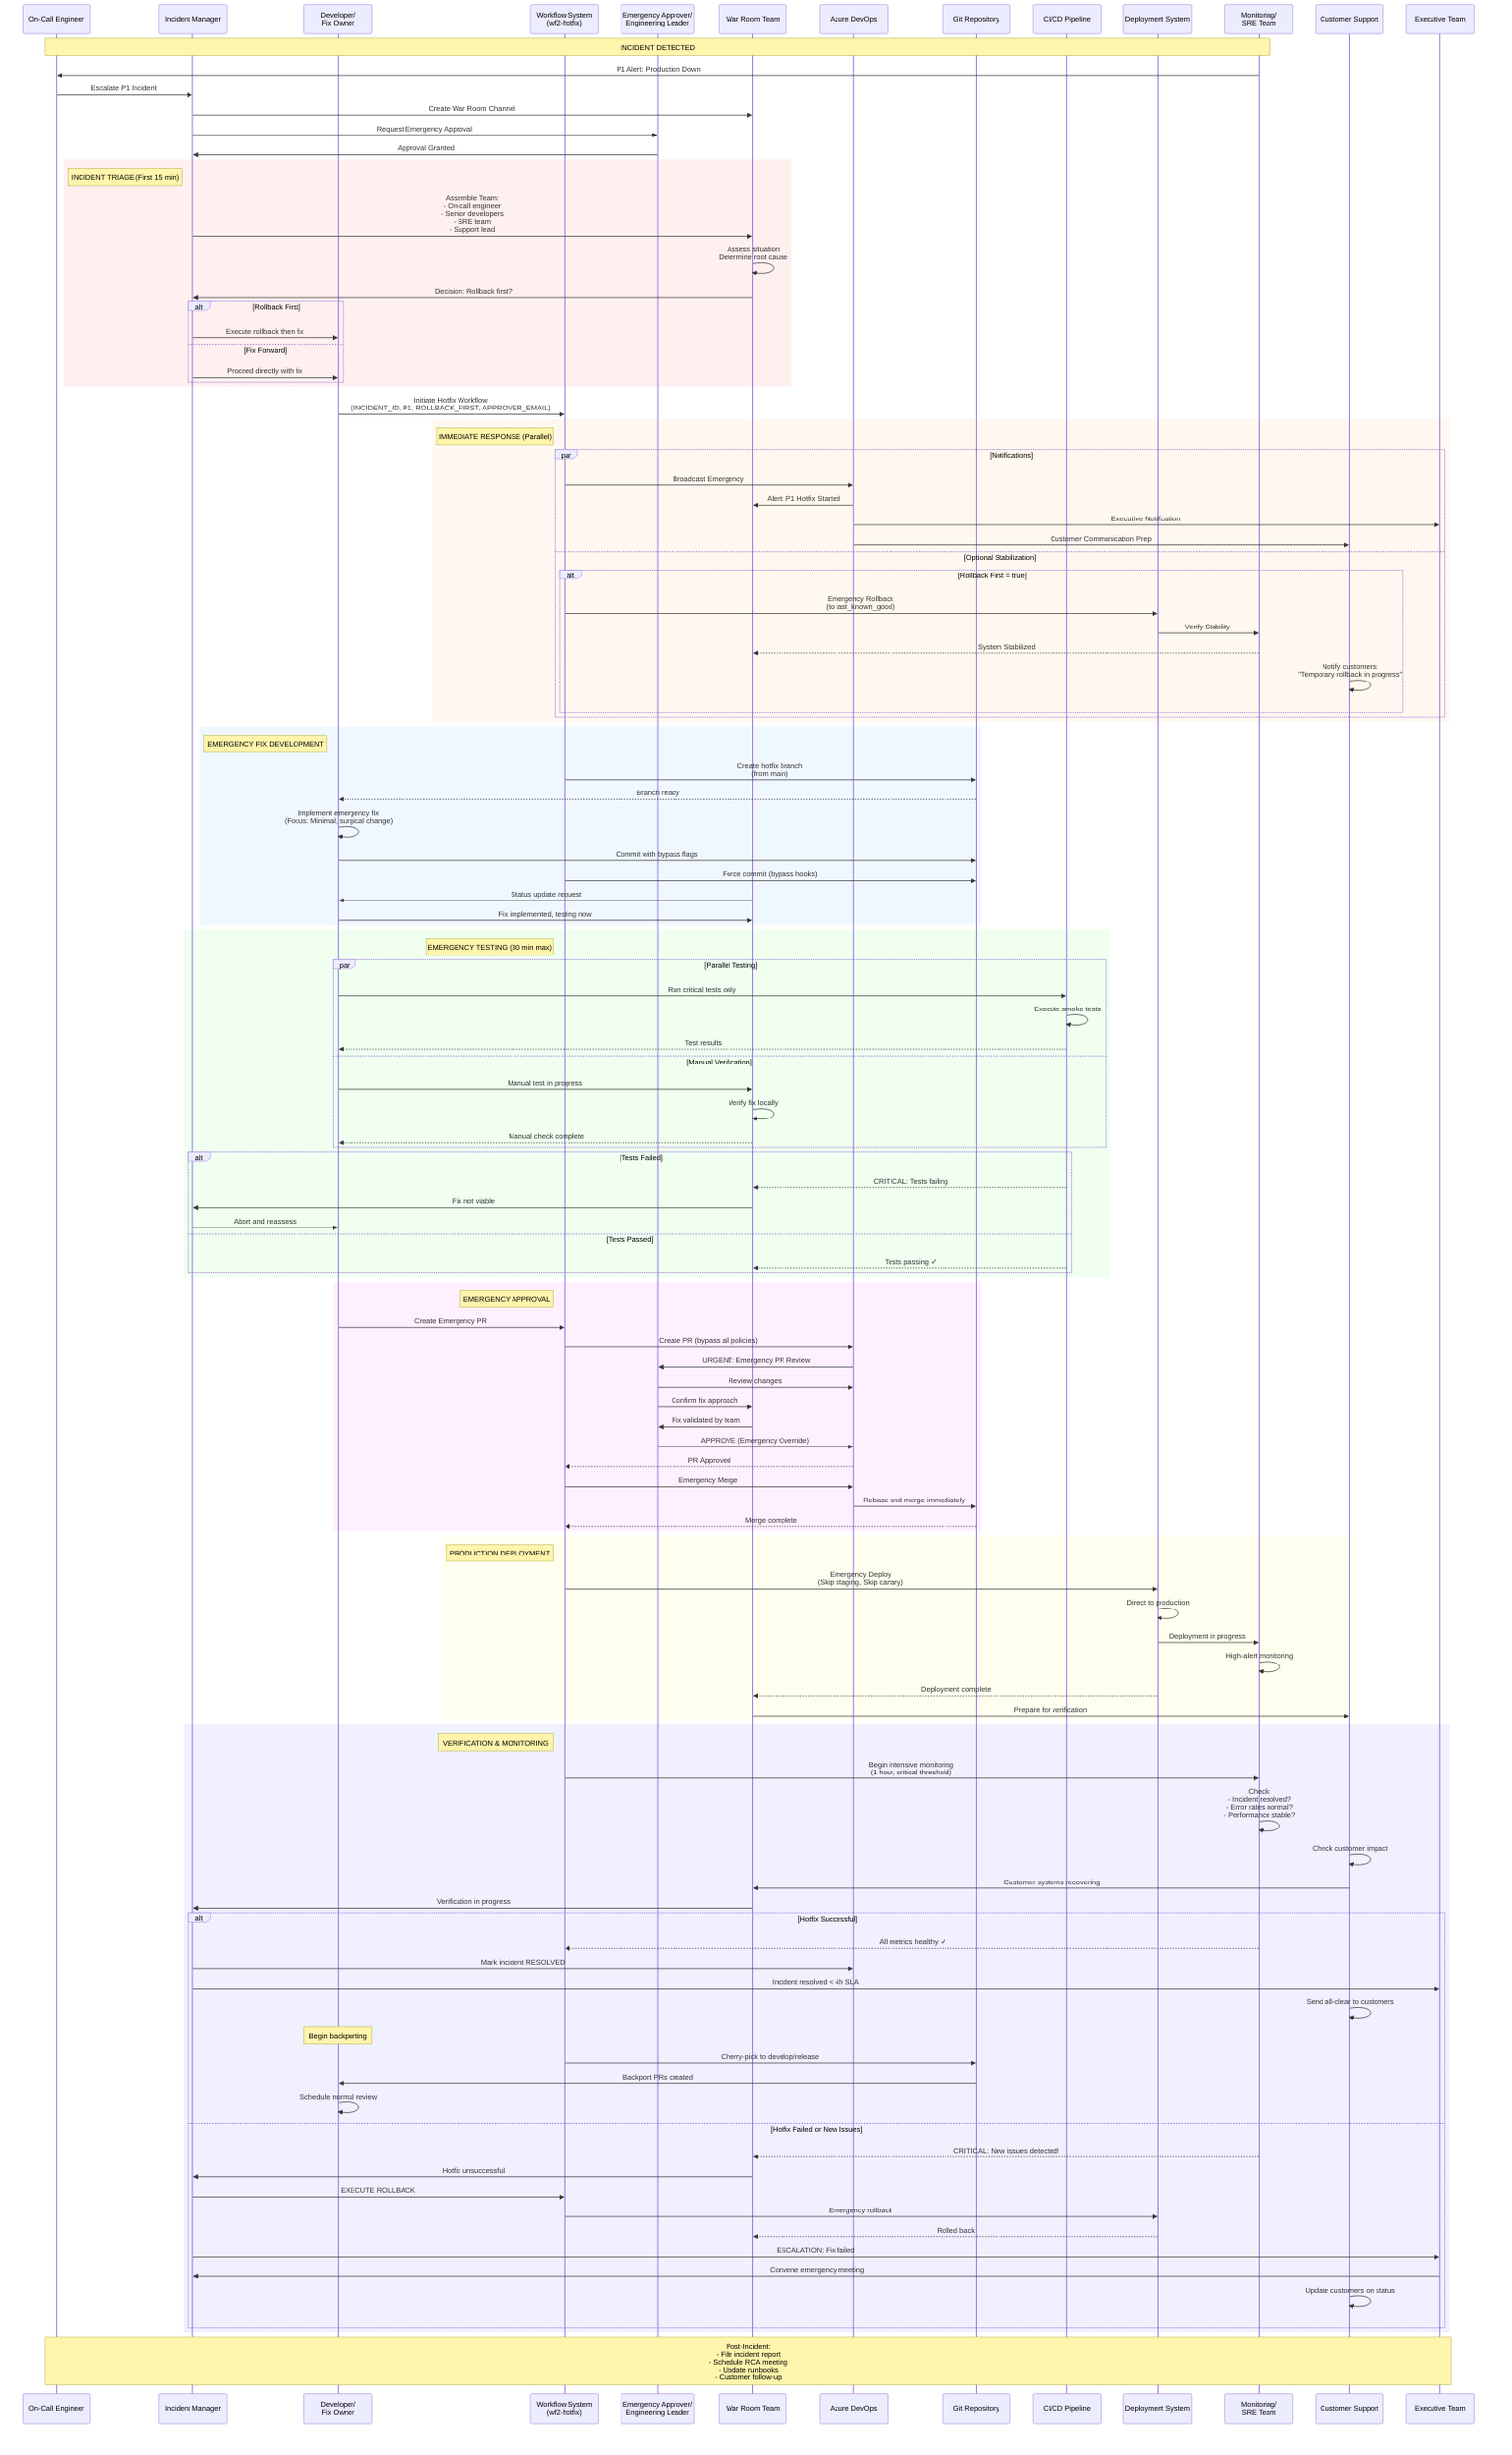 sequenceDiagram
    participant OnCall as On-Call Engineer
    participant IncMgr as Incident Manager
    participant Dev as Developer/<br/>Fix Owner
    participant System as Workflow System<br/>(wf2-hotfix)
    participant Approver as Emergency Approver/<br/>Engineering Leader
    participant WarRoom as War Room Team
    participant ADO as Azure DevOps
    participant Git as Git Repository
    participant CI as CI/CD Pipeline
    participant Deploy as Deployment System
    participant Monitor as Monitoring/<br/>SRE Team
    participant Support as Customer Support
    participant Exec as Executive Team
    
    Note over OnCall, Monitor: INCIDENT DETECTED
    Monitor->>OnCall: P1 Alert: Production Down
    OnCall->>IncMgr: Escalate P1 Incident
    IncMgr->>WarRoom: Create War Room Channel
    IncMgr->>Approver: Request Emergency Approval
    Approver->>IncMgr: Approval Granted
    
    rect rgb(255, 240, 240)
        Note left of IncMgr: INCIDENT TRIAGE (First 15 min)
        IncMgr->>WarRoom: Assemble Team:<br/>- On-call engineer<br/>- Senior developers<br/>- SRE team<br/>- Support lead
        WarRoom->>WarRoom: Assess situation<br/>Determine root cause
        WarRoom->>IncMgr: Decision: Rollback first?
        
        alt Rollback First
            IncMgr->>Dev: Execute rollback then fix
        else Fix Forward
            IncMgr->>Dev: Proceed directly with fix
        end
    end
    
    Dev->>System: Initiate Hotfix Workflow<br/>(INCIDENT_ID, P1, ROLLBACK_FIRST, APPROVER_EMAIL)
    
    rect rgb(255, 248, 240)
        Note left of System: IMMEDIATE RESPONSE (Parallel)
        par Notifications
            System->>ADO: Broadcast Emergency
            ADO->>WarRoom: Alert: P1 Hotfix Started
            ADO->>Exec: Executive Notification
            ADO->>Support: Customer Communication Prep
        and Optional Stabilization
            alt Rollback First = true
                System->>Deploy: Emergency Rollback<br/>(to last_known_good)
                Deploy->>Monitor: Verify Stability
                Monitor-->>WarRoom: System Stabilized
                Support->>Support: Notify customers:<br/>"Temporary rollback in progress"
            end
        end
    end
    
    rect rgb(240, 248, 255)
        Note left of Dev: EMERGENCY FIX DEVELOPMENT
        System->>Git: Create hotfix branch<br/>(from main)
        Git-->>Dev: Branch ready
        
        Dev->>Dev: Implement emergency fix<br/>(Focus: Minimal, surgical change)
        Dev->>Git: Commit with bypass flags
        System->>Git: Force commit (bypass hooks)
        
        WarRoom->>Dev: Status update request
        Dev->>WarRoom: Fix implemented, testing now
    end
    
    rect rgb(240, 255, 240)
        Note left of System: EMERGENCY TESTING (30 min max)
        par Parallel Testing
            Dev->>CI: Run critical tests only
            CI->>CI: Execute smoke tests
            CI-->>Dev: Test results
        and Manual Verification
            Dev->>WarRoom: Manual test in progress
            WarRoom->>WarRoom: Verify fix locally
            WarRoom-->>Dev: Manual check complete
        end
        
        alt Tests Failed
            CI-->>WarRoom: CRITICAL: Tests failing
            WarRoom->>IncMgr: Fix not viable
            IncMgr->>Dev: Abort and reassess
        else Tests Passed
            CI-->>WarRoom: Tests passing ✓
        end
    end
    
    rect rgb(255, 240, 255)
        Note left of System: EMERGENCY APPROVAL
        Dev->>System: Create Emergency PR
        System->>ADO: Create PR (bypass all policies)
        ADO->>Approver: URGENT: Emergency PR Review
        
        Approver->>ADO: Review changes
        Approver->>WarRoom: Confirm fix approach
        WarRoom->>Approver: Fix validated by team
        
        Approver->>ADO: APPROVE (Emergency Override)
        ADO-->>System: PR Approved
        
        System->>ADO: Emergency Merge
        ADO->>Git: Rebase and merge immediately
        Git-->>System: Merge complete
    end
    
    rect rgb(255, 255, 240)
        Note left of System: PRODUCTION DEPLOYMENT
        System->>Deploy: Emergency Deploy<br/>(Skip staging, Skip canary)
        Deploy->>Deploy: Direct to production
        
        Deploy->>Monitor: Deployment in progress
        Monitor->>Monitor: High-alert monitoring
        
        Deploy-->>WarRoom: Deployment complete
        WarRoom->>Support: Prepare for verification
    end
    
    rect rgb(240, 240, 255)
        Note left of System: VERIFICATION & MONITORING
        System->>Monitor: Begin intensive monitoring<br/>(1 hour, critical threshold)
        
        Monitor->>Monitor: Check:<br/>- Incident resolved?<br/>- Error rates normal?<br/>- Performance stable?
        
        Support->>Support: Check customer impact
        Support->>WarRoom: Customer systems recovering
        
        WarRoom->>IncMgr: Verification in progress
        
        alt Hotfix Successful
            Monitor-->>System: All metrics healthy ✓
            IncMgr->>ADO: Mark incident RESOLVED
            IncMgr->>Exec: Incident resolved < 4h SLA
            Support->>Support: Send all-clear to customers
            
            Note over Dev: Begin backporting
            System->>Git: Cherry-pick to develop/release
            Git->>Dev: Backport PRs created
            Dev->>Dev: Schedule normal review
        else Hotfix Failed or New Issues
            Monitor-->>WarRoom: CRITICAL: New issues detected!
            WarRoom->>IncMgr: Hotfix unsuccessful
            IncMgr->>System: EXECUTE ROLLBACK
            
            System->>Deploy: Emergency rollback
            Deploy-->>WarRoom: Rolled back
            
            IncMgr->>Exec: ESCALATION: Fix failed
            Exec->>IncMgr: Convene emergency meeting
            Support->>Support: Update customers on status
        end
    end
    
    Note over OnCall, Exec: Post-Incident:<br/>- File incident report<br/>- Schedule RCA meeting<br/>- Update runbooks<br/>- Customer follow-up